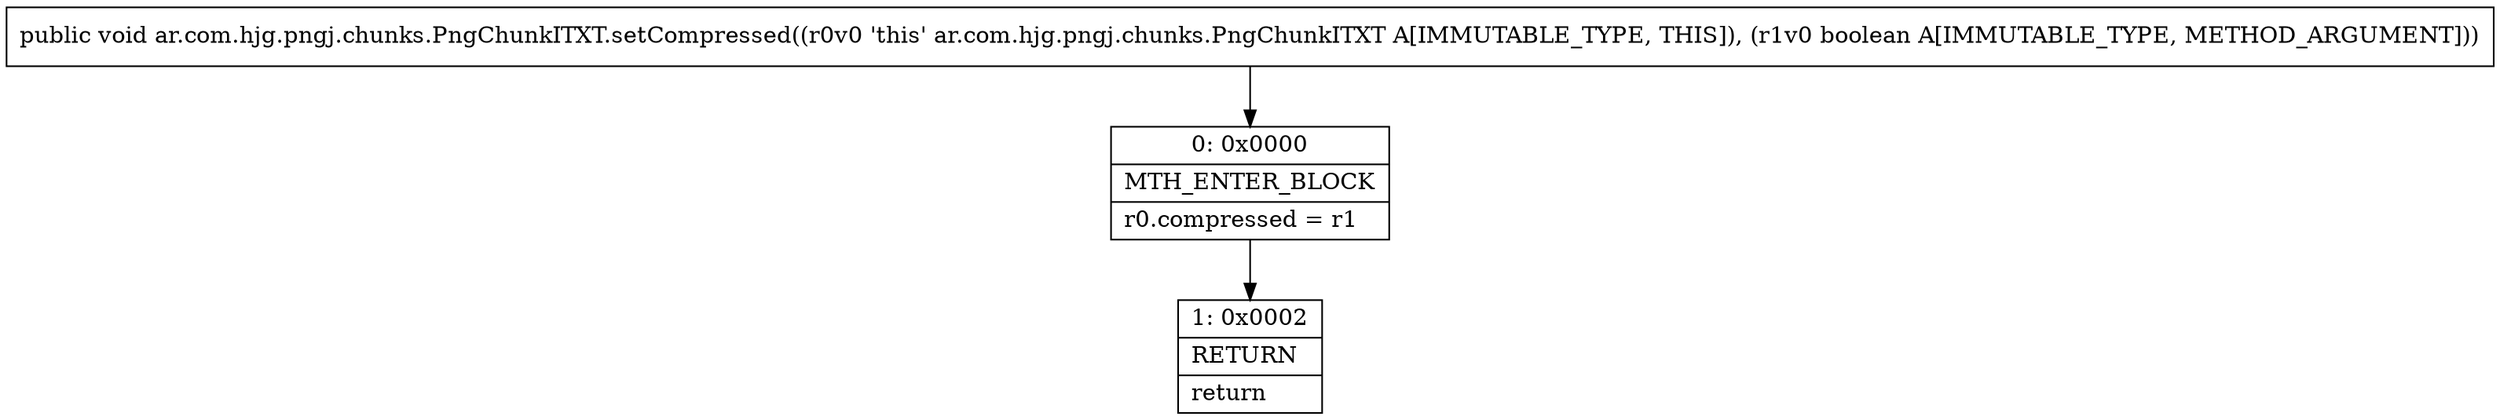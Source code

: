 digraph "CFG forar.com.hjg.pngj.chunks.PngChunkITXT.setCompressed(Z)V" {
Node_0 [shape=record,label="{0\:\ 0x0000|MTH_ENTER_BLOCK\l|r0.compressed = r1\l}"];
Node_1 [shape=record,label="{1\:\ 0x0002|RETURN\l|return\l}"];
MethodNode[shape=record,label="{public void ar.com.hjg.pngj.chunks.PngChunkITXT.setCompressed((r0v0 'this' ar.com.hjg.pngj.chunks.PngChunkITXT A[IMMUTABLE_TYPE, THIS]), (r1v0 boolean A[IMMUTABLE_TYPE, METHOD_ARGUMENT])) }"];
MethodNode -> Node_0;
Node_0 -> Node_1;
}

